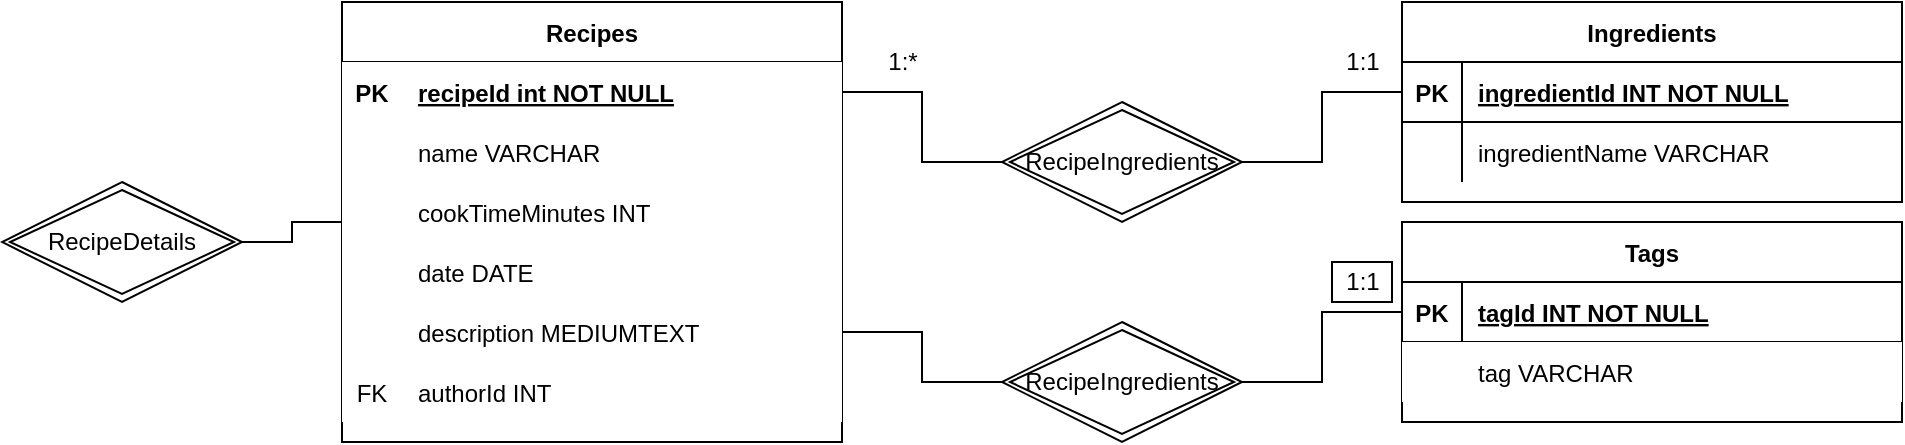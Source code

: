 <mxfile version="15.6.6" type="github">
  <diagram id="R2lEEEUBdFMjLlhIrx00" name="Page-1">
    <mxGraphModel dx="1346" dy="954" grid="1" gridSize="10" guides="1" tooltips="1" connect="1" arrows="1" fold="1" page="1" pageScale="1" pageWidth="1100" pageHeight="850" math="0" shadow="0" extFonts="Permanent Marker^https://fonts.googleapis.com/css?family=Permanent+Marker">
      <root>
        <mxCell id="0" />
        <mxCell id="1" parent="0" />
        <mxCell id="C-vyLk0tnHw3VtMMgP7b-2" value="Recipes" style="shape=table;startSize=30;container=1;collapsible=1;childLayout=tableLayout;fixedRows=1;rowLines=0;fontStyle=1;align=center;resizeLast=1;fontColor=default;fillColor=default;strokeColor=default;" parent="1" vertex="1">
          <mxGeometry x="230" y="120" width="250" height="220" as="geometry" />
        </mxCell>
        <mxCell id="C-vyLk0tnHw3VtMMgP7b-3" value="" style="shape=partialRectangle;collapsible=0;dropTarget=0;pointerEvents=0;fillColor=default;points=[[0,0.5],[1,0.5]];portConstraint=eastwest;top=0;left=0;right=0;bottom=1;strokeColor=default;fontColor=default;" parent="C-vyLk0tnHw3VtMMgP7b-2" vertex="1">
          <mxGeometry y="30" width="250" height="30" as="geometry" />
        </mxCell>
        <mxCell id="C-vyLk0tnHw3VtMMgP7b-4" value="PK" style="shape=partialRectangle;overflow=hidden;connectable=0;fillColor=default;top=0;left=0;bottom=0;right=0;fontStyle=1;strokeColor=default;fontColor=default;" parent="C-vyLk0tnHw3VtMMgP7b-3" vertex="1">
          <mxGeometry width="30" height="30" as="geometry">
            <mxRectangle width="30" height="30" as="alternateBounds" />
          </mxGeometry>
        </mxCell>
        <mxCell id="C-vyLk0tnHw3VtMMgP7b-5" value="recipeId int NOT NULL" style="shape=partialRectangle;overflow=hidden;connectable=0;fillColor=default;top=0;left=0;bottom=0;right=0;align=left;spacingLeft=6;fontStyle=5;strokeColor=default;fontColor=default;" parent="C-vyLk0tnHw3VtMMgP7b-3" vertex="1">
          <mxGeometry x="30" width="220" height="30" as="geometry">
            <mxRectangle width="220" height="30" as="alternateBounds" />
          </mxGeometry>
        </mxCell>
        <mxCell id="C-vyLk0tnHw3VtMMgP7b-6" value="" style="shape=partialRectangle;collapsible=0;dropTarget=0;pointerEvents=0;fillColor=default;points=[[0,0.5],[1,0.5]];portConstraint=eastwest;top=0;left=0;right=0;bottom=0;strokeColor=default;fontColor=default;" parent="C-vyLk0tnHw3VtMMgP7b-2" vertex="1">
          <mxGeometry y="60" width="250" height="30" as="geometry" />
        </mxCell>
        <mxCell id="C-vyLk0tnHw3VtMMgP7b-7" value="" style="shape=partialRectangle;overflow=hidden;connectable=0;fillColor=default;top=0;left=0;bottom=0;right=0;strokeColor=default;fontColor=default;" parent="C-vyLk0tnHw3VtMMgP7b-6" vertex="1">
          <mxGeometry width="30" height="30" as="geometry">
            <mxRectangle width="30" height="30" as="alternateBounds" />
          </mxGeometry>
        </mxCell>
        <mxCell id="C-vyLk0tnHw3VtMMgP7b-8" value="name VARCHAR" style="shape=partialRectangle;overflow=hidden;connectable=0;fillColor=default;top=0;left=0;bottom=0;right=0;align=left;spacingLeft=6;strokeColor=default;fontColor=default;" parent="C-vyLk0tnHw3VtMMgP7b-6" vertex="1">
          <mxGeometry x="30" width="220" height="30" as="geometry">
            <mxRectangle width="220" height="30" as="alternateBounds" />
          </mxGeometry>
        </mxCell>
        <mxCell id="C-vyLk0tnHw3VtMMgP7b-9" value="" style="shape=partialRectangle;collapsible=0;dropTarget=0;pointerEvents=0;fillColor=default;points=[[0,0.5],[1,0.5]];portConstraint=eastwest;top=0;left=0;right=0;bottom=0;strokeColor=default;fontColor=default;" parent="C-vyLk0tnHw3VtMMgP7b-2" vertex="1">
          <mxGeometry y="90" width="250" height="30" as="geometry" />
        </mxCell>
        <mxCell id="C-vyLk0tnHw3VtMMgP7b-10" value="" style="shape=partialRectangle;overflow=hidden;connectable=0;fillColor=default;top=0;left=0;bottom=0;right=0;strokeColor=default;fontColor=default;" parent="C-vyLk0tnHw3VtMMgP7b-9" vertex="1">
          <mxGeometry width="30" height="30" as="geometry">
            <mxRectangle width="30" height="30" as="alternateBounds" />
          </mxGeometry>
        </mxCell>
        <mxCell id="C-vyLk0tnHw3VtMMgP7b-11" value="cookTimeMinutes INT" style="shape=partialRectangle;overflow=hidden;connectable=0;fillColor=default;top=0;left=0;bottom=0;right=0;align=left;spacingLeft=6;strokeColor=default;fontColor=default;" parent="C-vyLk0tnHw3VtMMgP7b-9" vertex="1">
          <mxGeometry x="30" width="220" height="30" as="geometry">
            <mxRectangle width="220" height="30" as="alternateBounds" />
          </mxGeometry>
        </mxCell>
        <mxCell id="5wToZL4SRhNuV_GCkY5w-44" value="" style="shape=partialRectangle;collapsible=0;dropTarget=0;pointerEvents=0;fillColor=default;points=[[0,0.5],[1,0.5]];portConstraint=eastwest;top=0;left=0;right=0;bottom=0;strokeColor=default;fontColor=default;" vertex="1" parent="C-vyLk0tnHw3VtMMgP7b-2">
          <mxGeometry y="120" width="250" height="30" as="geometry" />
        </mxCell>
        <mxCell id="5wToZL4SRhNuV_GCkY5w-45" value="    " style="shape=partialRectangle;overflow=hidden;connectable=0;fillColor=default;top=0;left=0;bottom=0;right=0;strokeColor=default;fontColor=default;" vertex="1" parent="5wToZL4SRhNuV_GCkY5w-44">
          <mxGeometry width="30" height="30" as="geometry">
            <mxRectangle width="30" height="30" as="alternateBounds" />
          </mxGeometry>
        </mxCell>
        <mxCell id="5wToZL4SRhNuV_GCkY5w-46" value="date DATE" style="shape=partialRectangle;overflow=hidden;connectable=0;fillColor=default;top=0;left=0;bottom=0;right=0;align=left;spacingLeft=6;strokeColor=default;fontColor=default;" vertex="1" parent="5wToZL4SRhNuV_GCkY5w-44">
          <mxGeometry x="30" width="220" height="30" as="geometry">
            <mxRectangle width="220" height="30" as="alternateBounds" />
          </mxGeometry>
        </mxCell>
        <mxCell id="5wToZL4SRhNuV_GCkY5w-47" value="" style="shape=partialRectangle;collapsible=0;dropTarget=0;pointerEvents=0;fillColor=default;points=[[0,0.5],[1,0.5]];portConstraint=eastwest;top=0;left=0;right=0;bottom=0;strokeColor=default;fontColor=default;" vertex="1" parent="C-vyLk0tnHw3VtMMgP7b-2">
          <mxGeometry y="150" width="250" height="30" as="geometry" />
        </mxCell>
        <mxCell id="5wToZL4SRhNuV_GCkY5w-48" value="    " style="shape=partialRectangle;overflow=hidden;connectable=0;fillColor=default;top=0;left=0;bottom=0;right=0;strokeColor=default;fontColor=default;" vertex="1" parent="5wToZL4SRhNuV_GCkY5w-47">
          <mxGeometry width="30" height="30" as="geometry">
            <mxRectangle width="30" height="30" as="alternateBounds" />
          </mxGeometry>
        </mxCell>
        <mxCell id="5wToZL4SRhNuV_GCkY5w-49" value="description MEDIUMTEXT" style="shape=partialRectangle;overflow=hidden;connectable=0;fillColor=default;top=0;left=0;bottom=0;right=0;align=left;spacingLeft=6;strokeColor=default;fontColor=default;" vertex="1" parent="5wToZL4SRhNuV_GCkY5w-47">
          <mxGeometry x="30" width="220" height="30" as="geometry">
            <mxRectangle width="220" height="30" as="alternateBounds" />
          </mxGeometry>
        </mxCell>
        <mxCell id="5wToZL4SRhNuV_GCkY5w-50" value="" style="shape=partialRectangle;collapsible=0;dropTarget=0;pointerEvents=0;fillColor=default;points=[[0,0.5],[1,0.5]];portConstraint=eastwest;top=0;left=0;right=0;bottom=0;strokeColor=default;fontColor=default;" vertex="1" parent="C-vyLk0tnHw3VtMMgP7b-2">
          <mxGeometry y="180" width="250" height="30" as="geometry" />
        </mxCell>
        <mxCell id="5wToZL4SRhNuV_GCkY5w-51" value="FK" style="shape=partialRectangle;overflow=hidden;connectable=0;fillColor=default;top=0;left=0;bottom=0;right=0;strokeColor=default;fontColor=default;" vertex="1" parent="5wToZL4SRhNuV_GCkY5w-50">
          <mxGeometry width="30" height="30" as="geometry">
            <mxRectangle width="30" height="30" as="alternateBounds" />
          </mxGeometry>
        </mxCell>
        <mxCell id="5wToZL4SRhNuV_GCkY5w-52" value="authorId INT" style="shape=partialRectangle;overflow=hidden;connectable=0;fillColor=default;top=0;left=0;bottom=0;right=0;align=left;spacingLeft=6;strokeColor=default;fontColor=default;" vertex="1" parent="5wToZL4SRhNuV_GCkY5w-50">
          <mxGeometry x="30" width="220" height="30" as="geometry">
            <mxRectangle width="220" height="30" as="alternateBounds" />
          </mxGeometry>
        </mxCell>
        <mxCell id="5wToZL4SRhNuV_GCkY5w-53" value="Ingredients" style="shape=table;startSize=30;container=1;collapsible=1;childLayout=tableLayout;fixedRows=1;rowLines=0;fontStyle=1;align=center;resizeLast=1;fontColor=default;" vertex="1" parent="1">
          <mxGeometry x="760" y="120" width="250" height="100" as="geometry" />
        </mxCell>
        <mxCell id="5wToZL4SRhNuV_GCkY5w-54" value="" style="shape=partialRectangle;collapsible=0;dropTarget=0;pointerEvents=0;fillColor=none;points=[[0,0.5],[1,0.5]];portConstraint=eastwest;top=0;left=0;right=0;bottom=1;" vertex="1" parent="5wToZL4SRhNuV_GCkY5w-53">
          <mxGeometry y="30" width="250" height="30" as="geometry" />
        </mxCell>
        <mxCell id="5wToZL4SRhNuV_GCkY5w-55" value="PK" style="shape=partialRectangle;overflow=hidden;connectable=0;fillColor=none;top=0;left=0;bottom=0;right=0;fontStyle=1;" vertex="1" parent="5wToZL4SRhNuV_GCkY5w-54">
          <mxGeometry width="30" height="30" as="geometry">
            <mxRectangle width="30" height="30" as="alternateBounds" />
          </mxGeometry>
        </mxCell>
        <mxCell id="5wToZL4SRhNuV_GCkY5w-56" value="ingredientId INT NOT NULL" style="shape=partialRectangle;overflow=hidden;connectable=0;fillColor=none;top=0;left=0;bottom=0;right=0;align=left;spacingLeft=6;fontStyle=5;" vertex="1" parent="5wToZL4SRhNuV_GCkY5w-54">
          <mxGeometry x="30" width="220" height="30" as="geometry">
            <mxRectangle width="220" height="30" as="alternateBounds" />
          </mxGeometry>
        </mxCell>
        <mxCell id="5wToZL4SRhNuV_GCkY5w-57" value="" style="shape=partialRectangle;collapsible=0;dropTarget=0;pointerEvents=0;fillColor=none;points=[[0,0.5],[1,0.5]];portConstraint=eastwest;top=0;left=0;right=0;bottom=0;" vertex="1" parent="5wToZL4SRhNuV_GCkY5w-53">
          <mxGeometry y="60" width="250" height="30" as="geometry" />
        </mxCell>
        <mxCell id="5wToZL4SRhNuV_GCkY5w-58" value="" style="shape=partialRectangle;overflow=hidden;connectable=0;fillColor=none;top=0;left=0;bottom=0;right=0;" vertex="1" parent="5wToZL4SRhNuV_GCkY5w-57">
          <mxGeometry width="30" height="30" as="geometry">
            <mxRectangle width="30" height="30" as="alternateBounds" />
          </mxGeometry>
        </mxCell>
        <mxCell id="5wToZL4SRhNuV_GCkY5w-59" value="ingredientName VARCHAR" style="shape=partialRectangle;overflow=hidden;connectable=0;fillColor=none;top=0;left=0;bottom=0;right=0;align=left;spacingLeft=6;" vertex="1" parent="5wToZL4SRhNuV_GCkY5w-57">
          <mxGeometry x="30" width="220" height="30" as="geometry">
            <mxRectangle width="220" height="30" as="alternateBounds" />
          </mxGeometry>
        </mxCell>
        <mxCell id="5wToZL4SRhNuV_GCkY5w-73" value="RecipeIngredients" style="shape=rhombus;double=1;perimeter=rhombusPerimeter;whiteSpace=wrap;html=1;align=center;fontColor=default;" vertex="1" parent="1">
          <mxGeometry x="560" y="170" width="120" height="60" as="geometry" />
        </mxCell>
        <mxCell id="5wToZL4SRhNuV_GCkY5w-74" style="edgeStyle=orthogonalEdgeStyle;rounded=0;orthogonalLoop=1;jettySize=auto;html=1;exitX=1;exitY=0.5;exitDx=0;exitDy=0;entryX=0;entryY=0.5;entryDx=0;entryDy=0;fontColor=default;endArrow=none;endFill=0;strokeColor=default;labelBackgroundColor=default;" edge="1" parent="1" source="C-vyLk0tnHw3VtMMgP7b-3" target="5wToZL4SRhNuV_GCkY5w-73">
          <mxGeometry relative="1" as="geometry" />
        </mxCell>
        <mxCell id="5wToZL4SRhNuV_GCkY5w-75" style="edgeStyle=orthogonalEdgeStyle;rounded=0;orthogonalLoop=1;jettySize=auto;html=1;exitX=0;exitY=0.5;exitDx=0;exitDy=0;entryX=1;entryY=0.5;entryDx=0;entryDy=0;fontColor=default;endArrow=none;endFill=0;strokeColor=default;labelBackgroundColor=default;" edge="1" parent="1" source="5wToZL4SRhNuV_GCkY5w-54" target="5wToZL4SRhNuV_GCkY5w-73">
          <mxGeometry relative="1" as="geometry" />
        </mxCell>
        <mxCell id="5wToZL4SRhNuV_GCkY5w-79" value="1:*" style="text;html=1;align=center;verticalAlign=middle;resizable=0;points=[];autosize=1;strokeColor=none;fillColor=none;fontColor=default;" vertex="1" parent="1">
          <mxGeometry x="495" y="140" width="30" height="20" as="geometry" />
        </mxCell>
        <mxCell id="5wToZL4SRhNuV_GCkY5w-80" value="1:1" style="text;html=1;align=center;verticalAlign=middle;resizable=0;points=[];autosize=1;strokeColor=none;fillColor=none;fontColor=default;" vertex="1" parent="1">
          <mxGeometry x="725" y="140" width="30" height="20" as="geometry" />
        </mxCell>
        <mxCell id="5wToZL4SRhNuV_GCkY5w-96" value="Tags" style="shape=table;startSize=30;container=1;collapsible=1;childLayout=tableLayout;fixedRows=1;rowLines=0;fontStyle=1;align=center;resizeLast=1;fontColor=default;fillColor=default;strokeColor=default;" vertex="1" parent="1">
          <mxGeometry x="760" y="230" width="250" height="100" as="geometry" />
        </mxCell>
        <mxCell id="5wToZL4SRhNuV_GCkY5w-97" value="" style="shape=partialRectangle;collapsible=0;dropTarget=0;pointerEvents=0;fillColor=none;points=[[0,0.5],[1,0.5]];portConstraint=eastwest;top=0;left=0;right=0;bottom=1;fontColor=default;" vertex="1" parent="5wToZL4SRhNuV_GCkY5w-96">
          <mxGeometry y="30" width="250" height="30" as="geometry" />
        </mxCell>
        <mxCell id="5wToZL4SRhNuV_GCkY5w-98" value="PK" style="shape=partialRectangle;overflow=hidden;connectable=0;fillColor=none;top=0;left=0;bottom=0;right=0;fontStyle=1;" vertex="1" parent="5wToZL4SRhNuV_GCkY5w-97">
          <mxGeometry width="30" height="30" as="geometry">
            <mxRectangle width="30" height="30" as="alternateBounds" />
          </mxGeometry>
        </mxCell>
        <mxCell id="5wToZL4SRhNuV_GCkY5w-99" value="tagId INT NOT NULL" style="shape=partialRectangle;overflow=hidden;connectable=0;fillColor=none;top=0;left=0;bottom=0;right=0;align=left;spacingLeft=6;fontStyle=5;fontColor=default;" vertex="1" parent="5wToZL4SRhNuV_GCkY5w-97">
          <mxGeometry x="30" width="220" height="30" as="geometry">
            <mxRectangle width="220" height="30" as="alternateBounds" />
          </mxGeometry>
        </mxCell>
        <mxCell id="5wToZL4SRhNuV_GCkY5w-100" value="" style="shape=partialRectangle;collapsible=0;dropTarget=0;pointerEvents=0;fillColor=default;points=[[0,0.5],[1,0.5]];portConstraint=eastwest;top=0;left=0;right=0;bottom=0;strokeColor=default;fontColor=default;" vertex="1" parent="5wToZL4SRhNuV_GCkY5w-96">
          <mxGeometry y="60" width="250" height="30" as="geometry" />
        </mxCell>
        <mxCell id="5wToZL4SRhNuV_GCkY5w-101" value="" style="shape=partialRectangle;overflow=hidden;connectable=0;fillColor=none;top=0;left=0;bottom=0;right=0;" vertex="1" parent="5wToZL4SRhNuV_GCkY5w-100">
          <mxGeometry width="30" height="30" as="geometry">
            <mxRectangle width="30" height="30" as="alternateBounds" />
          </mxGeometry>
        </mxCell>
        <mxCell id="5wToZL4SRhNuV_GCkY5w-102" value="tag VARCHAR" style="shape=partialRectangle;overflow=hidden;connectable=0;fillColor=none;top=0;left=0;bottom=0;right=0;align=left;spacingLeft=6;strokeColor=default;fontColor=default;" vertex="1" parent="5wToZL4SRhNuV_GCkY5w-100">
          <mxGeometry x="30" width="220" height="30" as="geometry">
            <mxRectangle width="220" height="30" as="alternateBounds" />
          </mxGeometry>
        </mxCell>
        <mxCell id="5wToZL4SRhNuV_GCkY5w-106" style="edgeStyle=orthogonalEdgeStyle;rounded=0;orthogonalLoop=1;jettySize=auto;html=1;exitX=0;exitY=0.5;exitDx=0;exitDy=0;entryX=1;entryY=0.75;entryDx=0;entryDy=0;labelBackgroundColor=default;fontColor=default;endArrow=none;endFill=0;strokeColor=default;fillColor=default;" edge="1" parent="1" source="5wToZL4SRhNuV_GCkY5w-103" target="C-vyLk0tnHw3VtMMgP7b-2">
          <mxGeometry relative="1" as="geometry" />
        </mxCell>
        <mxCell id="5wToZL4SRhNuV_GCkY5w-103" value="RecipeIngredients" style="shape=rhombus;double=1;perimeter=rhombusPerimeter;whiteSpace=wrap;html=1;align=center;fontColor=default;fillColor=default;strokeColor=default;" vertex="1" parent="1">
          <mxGeometry x="560" y="280" width="120" height="60" as="geometry" />
        </mxCell>
        <mxCell id="5wToZL4SRhNuV_GCkY5w-104" style="edgeStyle=orthogonalEdgeStyle;rounded=0;orthogonalLoop=1;jettySize=auto;html=1;exitX=0;exitY=0.5;exitDx=0;exitDy=0;entryX=1;entryY=0.5;entryDx=0;entryDy=0;fontColor=default;endArrow=none;endFill=0;strokeColor=default;labelBackgroundColor=default;fillColor=default;" edge="1" parent="1" source="5wToZL4SRhNuV_GCkY5w-97" target="5wToZL4SRhNuV_GCkY5w-103">
          <mxGeometry relative="1" as="geometry" />
        </mxCell>
        <mxCell id="5wToZL4SRhNuV_GCkY5w-105" value="1:1" style="text;html=1;align=center;verticalAlign=middle;resizable=0;points=[];autosize=1;strokeColor=default;fillColor=default;fontColor=default;" vertex="1" parent="1">
          <mxGeometry x="725" y="250" width="30" height="20" as="geometry" />
        </mxCell>
        <mxCell id="5wToZL4SRhNuV_GCkY5w-108" style="edgeStyle=orthogonalEdgeStyle;rounded=0;orthogonalLoop=1;jettySize=auto;html=1;exitX=1;exitY=0.5;exitDx=0;exitDy=0;entryX=0;entryY=0.5;entryDx=0;entryDy=0;labelBackgroundColor=default;fontColor=default;endArrow=none;endFill=0;strokeColor=default;fillColor=default;" edge="1" parent="1" source="5wToZL4SRhNuV_GCkY5w-107" target="C-vyLk0tnHw3VtMMgP7b-2">
          <mxGeometry relative="1" as="geometry" />
        </mxCell>
        <mxCell id="5wToZL4SRhNuV_GCkY5w-107" value="RecipeDetails" style="shape=rhombus;double=1;perimeter=rhombusPerimeter;whiteSpace=wrap;html=1;align=center;fontColor=default;strokeColor=default;fillColor=default;" vertex="1" parent="1">
          <mxGeometry x="60" y="210" width="120" height="60" as="geometry" />
        </mxCell>
      </root>
    </mxGraphModel>
  </diagram>
</mxfile>
